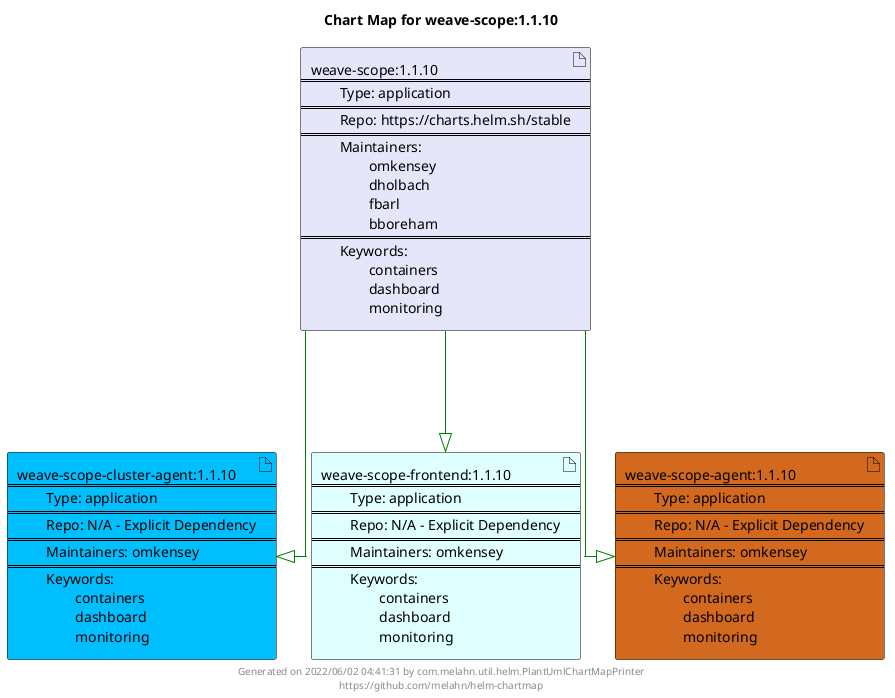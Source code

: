 @startuml
skinparam linetype ortho
skinparam backgroundColor white
skinparam usecaseBorderColor black
skinparam usecaseArrowColor LightSlateGray
skinparam artifactBorderColor black
skinparam artifactArrowColor LightSlateGray

title Chart Map for weave-scope:1.1.10

'There are 4 referenced Helm Charts
artifact "weave-scope-cluster-agent:1.1.10\n====\n\tType: application\n====\n\tRepo: N/A - Explicit Dependency\n====\n\tMaintainers: omkensey\n====\n\tKeywords: \n\t\tcontainers\n\t\tdashboard\n\t\tmonitoring" as weave_scope_cluster_agent_1_1_10 #DeepSkyBlue
artifact "weave-scope-frontend:1.1.10\n====\n\tType: application\n====\n\tRepo: N/A - Explicit Dependency\n====\n\tMaintainers: omkensey\n====\n\tKeywords: \n\t\tcontainers\n\t\tdashboard\n\t\tmonitoring" as weave_scope_frontend_1_1_10 #LightCyan
artifact "weave-scope:1.1.10\n====\n\tType: application\n====\n\tRepo: https://charts.helm.sh/stable\n====\n\tMaintainers: \n\t\tomkensey\n\t\tdholbach\n\t\tfbarl\n\t\tbboreham\n====\n\tKeywords: \n\t\tcontainers\n\t\tdashboard\n\t\tmonitoring" as weave_scope_1_1_10 #Lavender
artifact "weave-scope-agent:1.1.10\n====\n\tType: application\n====\n\tRepo: N/A - Explicit Dependency\n====\n\tMaintainers: omkensey\n====\n\tKeywords: \n\t\tcontainers\n\t\tdashboard\n\t\tmonitoring" as weave_scope_agent_1_1_10 #Chocolate

'There are 0 referenced Docker Images

'Chart Dependencies
weave_scope_1_1_10--[#green]-|>weave_scope_frontend_1_1_10
weave_scope_1_1_10--[#green]-|>weave_scope_cluster_agent_1_1_10
weave_scope_1_1_10--[#green]-|>weave_scope_agent_1_1_10

center footer Generated on 2022/06/02 04:41:31 by com.melahn.util.helm.PlantUmlChartMapPrinter\nhttps://github.com/melahn/helm-chartmap
@enduml
